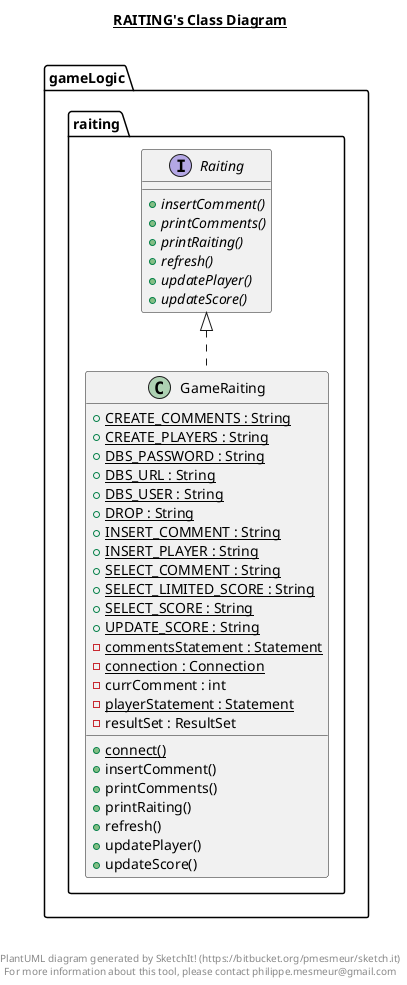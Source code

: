 @startuml

title __RAITING's Class Diagram__\n


        class gameLogic.raiting.GameRaiting {
            {static} + CREATE_COMMENTS : String
            {static} + CREATE_PLAYERS : String
            {static} + DBS_PASSWORD : String
            {static} + DBS_URL : String
            {static} + DBS_USER : String
            {static} + DROP : String
            {static} + INSERT_COMMENT : String
            {static} + INSERT_PLAYER : String
            {static} + SELECT_COMMENT : String
            {static} + SELECT_LIMITED_SCORE : String
            {static} + SELECT_SCORE : String
            {static} + UPDATE_SCORE : String
            {static} - commentsStatement : Statement
            {static} - connection : Connection
            - currComment : int
            {static} - playerStatement : Statement
            - resultSet : ResultSet
            {static} + connect()
            + insertComment()
            + printComments()
            + printRaiting()
            + refresh()
            + updatePlayer()
            + updateScore()
        }

  

        interface gameLogic.raiting.Raiting {
            {abstract} + insertComment()
            {abstract} + printComments()
            {abstract} + printRaiting()
            {abstract} + refresh()
            {abstract} + updatePlayer()
            {abstract} + updateScore()
        }

  

  gameLogic.raiting.GameRaiting .up.|> gameLogic.raiting.Raiting


right footer


PlantUML diagram generated by SketchIt! (https://bitbucket.org/pmesmeur/sketch.it)
For more information about this tool, please contact philippe.mesmeur@gmail.com
endfooter

@enduml
